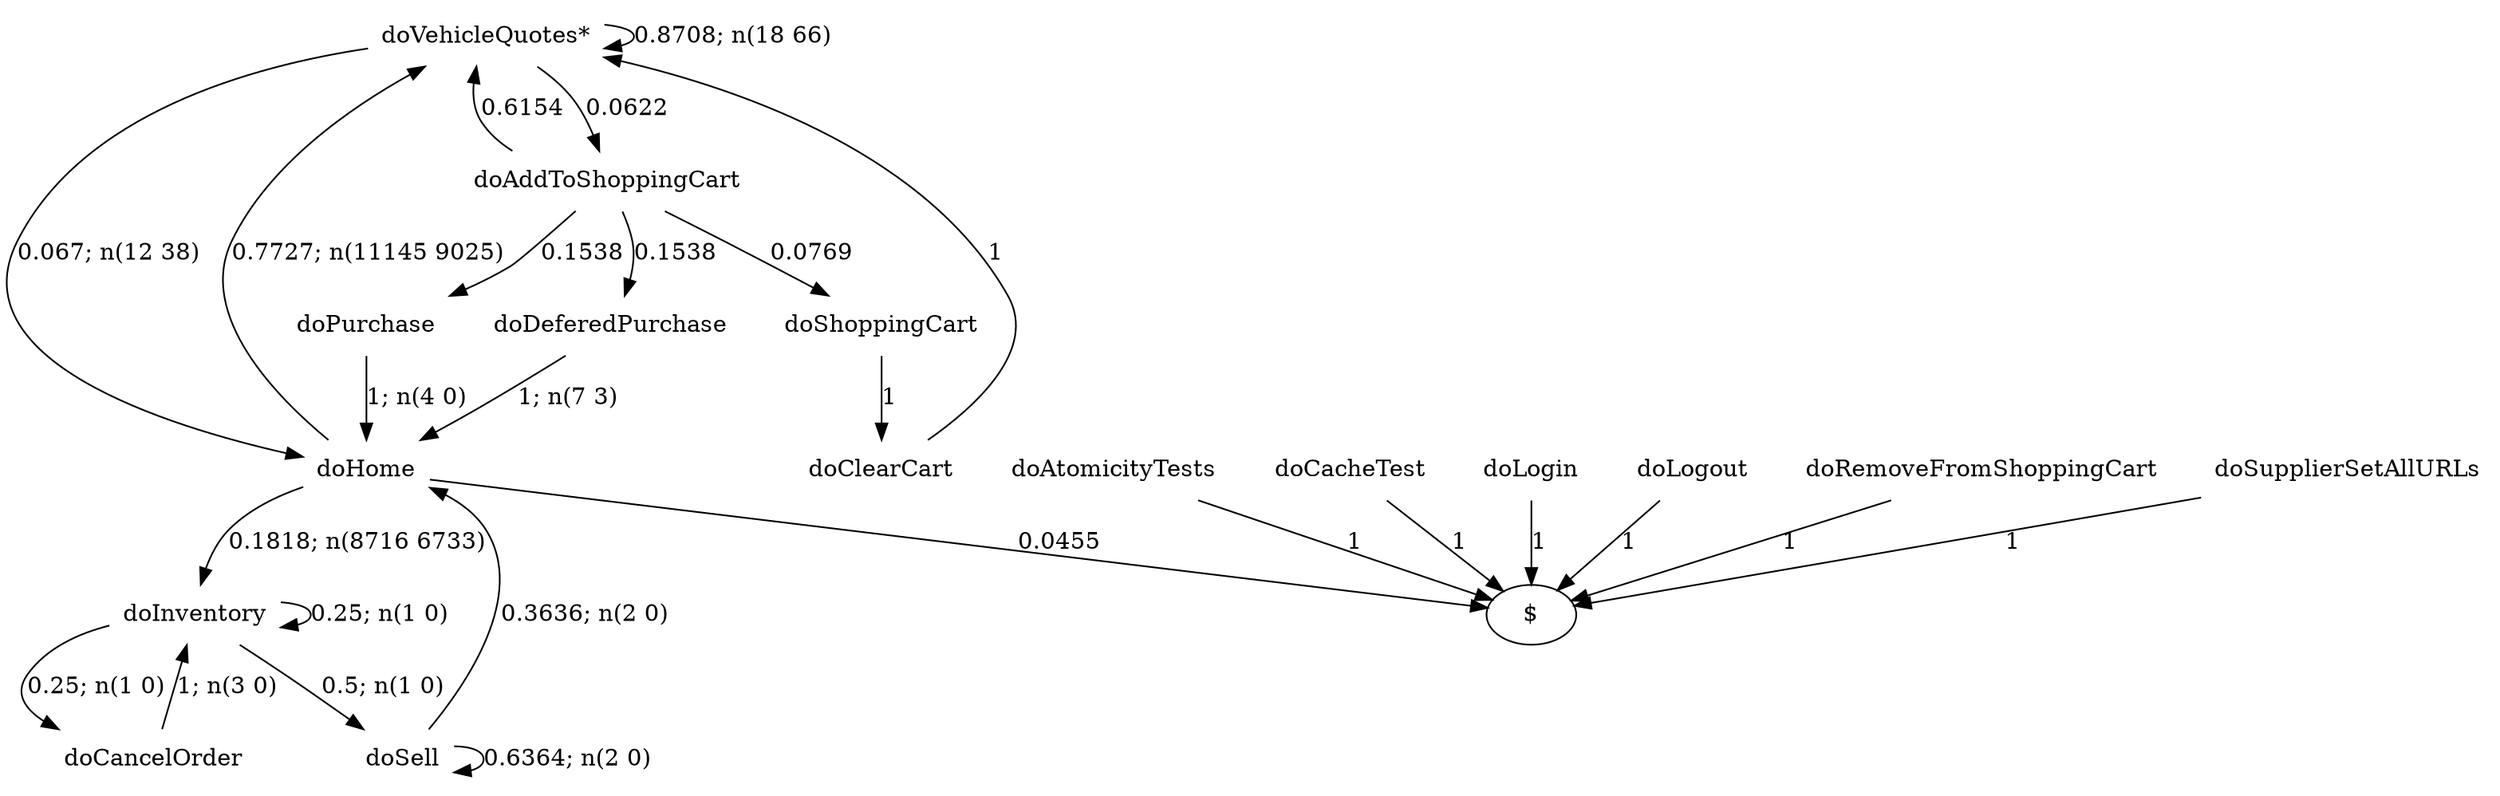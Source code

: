 digraph G {"doVehicleQuotes*" [label="doVehicleQuotes*",shape=none];"doSupplierSetAllURLs" [label="doSupplierSetAllURLs",shape=none];"doAtomicityTests" [label="doAtomicityTests",shape=none];"doCacheTest" [label="doCacheTest",shape=none];"doLogin" [label="doLogin",shape=none];"doAddToShoppingCart" [label="doAddToShoppingCart",shape=none];"doDeferedPurchase" [label="doDeferedPurchase",shape=none];"doHome" [label="doHome",shape=none];"doShoppingCart" [label="doShoppingCart",shape=none];"doClearCart" [label="doClearCart",shape=none];"doPurchase" [label="doPurchase",shape=none];"doInventory" [label="doInventory",shape=none];"doSell" [label="doSell",shape=none];"doLogout" [label="doLogout",shape=none];"doCancelOrder" [label="doCancelOrder",shape=none];"doRemoveFromShoppingCart" [label="doRemoveFromShoppingCart",shape=none];"doVehicleQuotes*"->"doVehicleQuotes*" [style=solid,label="0.8708; n(18 66)"];"doVehicleQuotes*"->"doAddToShoppingCart" [style=solid,label="0.0622"];"doVehicleQuotes*"->"doHome" [style=solid,label="0.067; n(12 38)"];"doSupplierSetAllURLs"->"$" [style=solid,label="1"];"doAtomicityTests"->"$" [style=solid,label="1"];"doCacheTest"->"$" [style=solid,label="1"];"doLogin"->"$" [style=solid,label="1"];"doAddToShoppingCart"->"doVehicleQuotes*" [style=solid,label="0.6154"];"doAddToShoppingCart"->"doDeferedPurchase" [style=solid,label="0.1538"];"doAddToShoppingCart"->"doShoppingCart" [style=solid,label="0.0769"];"doAddToShoppingCart"->"doPurchase" [style=solid,label="0.1538"];"doDeferedPurchase"->"doHome" [style=solid,label="1; n(7 3)"];"doHome"->"doVehicleQuotes*" [style=solid,label="0.7727; n(11145 9025)"];"doHome"->"doInventory" [style=solid,label="0.1818; n(8716 6733)"];"doHome"->"$" [style=solid,label="0.0455"];"doShoppingCart"->"doClearCart" [style=solid,label="1"];"doClearCart"->"doVehicleQuotes*" [style=solid,label="1"];"doPurchase"->"doHome" [style=solid,label="1; n(4 0)"];"doInventory"->"doInventory" [style=solid,label="0.25; n(1 0)"];"doInventory"->"doSell" [style=solid,label="0.5; n(1 0)"];"doInventory"->"doCancelOrder" [style=solid,label="0.25; n(1 0)"];"doSell"->"doHome" [style=solid,label="0.3636; n(2 0)"];"doSell"->"doSell" [style=solid,label="0.6364; n(2 0)"];"doLogout"->"$" [style=solid,label="1"];"doCancelOrder"->"doInventory" [style=solid,label="1; n(3 0)"];"doRemoveFromShoppingCart"->"$" [style=solid,label="1"];}